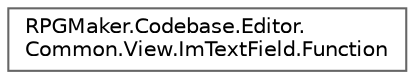 digraph "クラス階層図"
{
 // LATEX_PDF_SIZE
  bgcolor="transparent";
  edge [fontname=Helvetica,fontsize=10,labelfontname=Helvetica,labelfontsize=10];
  node [fontname=Helvetica,fontsize=10,shape=box,height=0.2,width=0.4];
  rankdir="LR";
  Node0 [id="Node000000",label="RPGMaker.Codebase.Editor.\lCommon.View.ImTextField.Function",height=0.2,width=0.4,color="grey40", fillcolor="white", style="filled",URL="$d2/d51/class_r_p_g_maker_1_1_codebase_1_1_editor_1_1_common_1_1_view_1_1_im_text_field_1_1_function.html",tooltip="😁 関数"];
}
